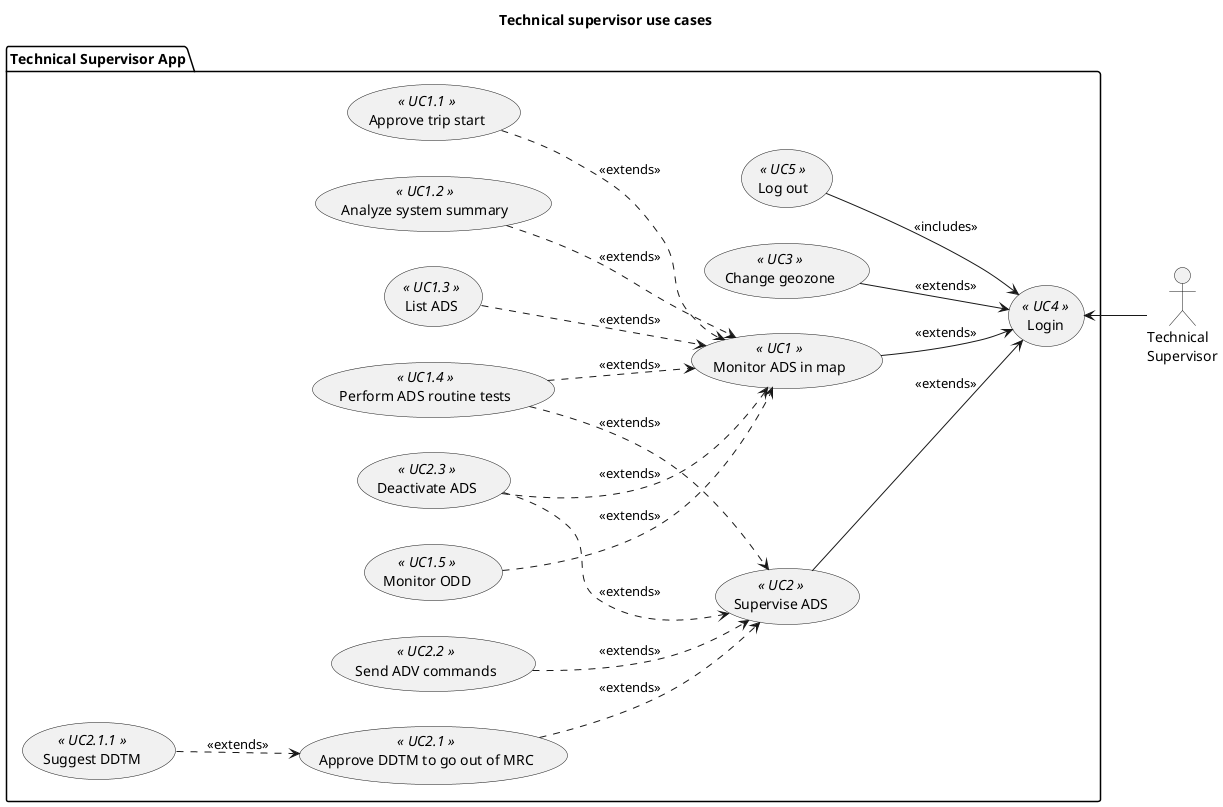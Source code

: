 @startuml ts_use_cases
title Technical supervisor use cases

left to right direction

actor :Technical\nSupervisor: as TS1

package "Technical Supervisor App" {
    usecase UC4 as (Login) <<  UC4  >>
    usecase UC5 as (Log out) <<  UC5  >>
    usecase UC1 as (Monitor ADS in map)<<  UC1  >>
    usecase UC2 as (Supervise ADS) <<  UC2  >>
    usecase UC3 as (Change geozone) <<  UC3  >>

    ' Supervise system
    usecase UC100 as (Approve trip start) <<  UC1.1  >>
    usecase UC101 as (Analyze system summary) <<  UC1.2  >>
    usecase UC102 as (List ADS) <<  UC1.3  >>
    usecase UC104 as (Perform ADS routine tests) <<  UC1.4  >>
    usecase UC105 as (Monitor ODD) <<  UC1.5  >>

    ' Supervise ADS
    usecase UC202 as (Approve DDTM to go out of MRC) <<  UC2.1  >>

    ' ADS actions
    usecase UC303 as (Suggest DDTM) <<  UC2.1.1  >>
    usecase UC304 as (Send ADV commands) <<  UC2.2  >>
    usecase UC305 as (Deactivate ADS) <<  UC2.3  >>
}

' User connections
TS1 -up-> UC4
UC2 -> UC4 : <<extends>> 
UC1 --> UC4 : <<extends>> 
UC3 --> UC4 : <<extends>> 
UC5 --> UC4 : <<includes>>

' Supervise system
UC100 --> UC1 #line.dashed : <<extends>>
UC101 --> UC1 #line.dashed : <<extends>>
UC102 --> UC1 #line.dashed : <<extends>>
UC104 --> UC1 #line.dashed : <<extends>>
UC105 --> UC1 #line.dashed : <<extends>>
UC305 --> UC1 #line.dashed : <<extends>>

' Supervise ADS
UC202 --> UC2 #line.dashed : <<extends>>
UC303 --> UC202 #line.dashed : <<extends>>
UC304 --> UC2 #line.dashed : <<extends>>
UC104 --> UC2 #line.dashed : <<extends>>
UC305 --> UC2 #line.dashed : <<extends>>

@enduml
